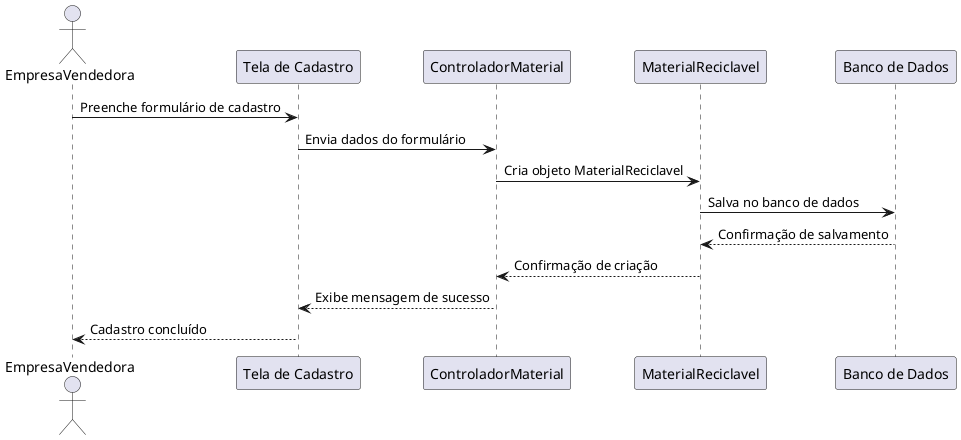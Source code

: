 @startuml
actor EmpresaVendedora as EV
participant "Tela de Cadastro" as Tela
participant "ControladorMaterial" as Controlador
participant "MaterialReciclavel" as Material
participant "Banco de Dados" as BD

EV -> Tela : Preenche formulário de cadastro
Tela -> Controlador : Envia dados do formulário
Controlador -> Material : Cria objeto MaterialReciclavel
Material -> BD : Salva no banco de dados
BD --> Material : Confirmação de salvamento
Material --> Controlador : Confirmação de criação
Controlador --> Tela : Exibe mensagem de sucesso
Tela --> EV : Cadastro concluído
@enduml
